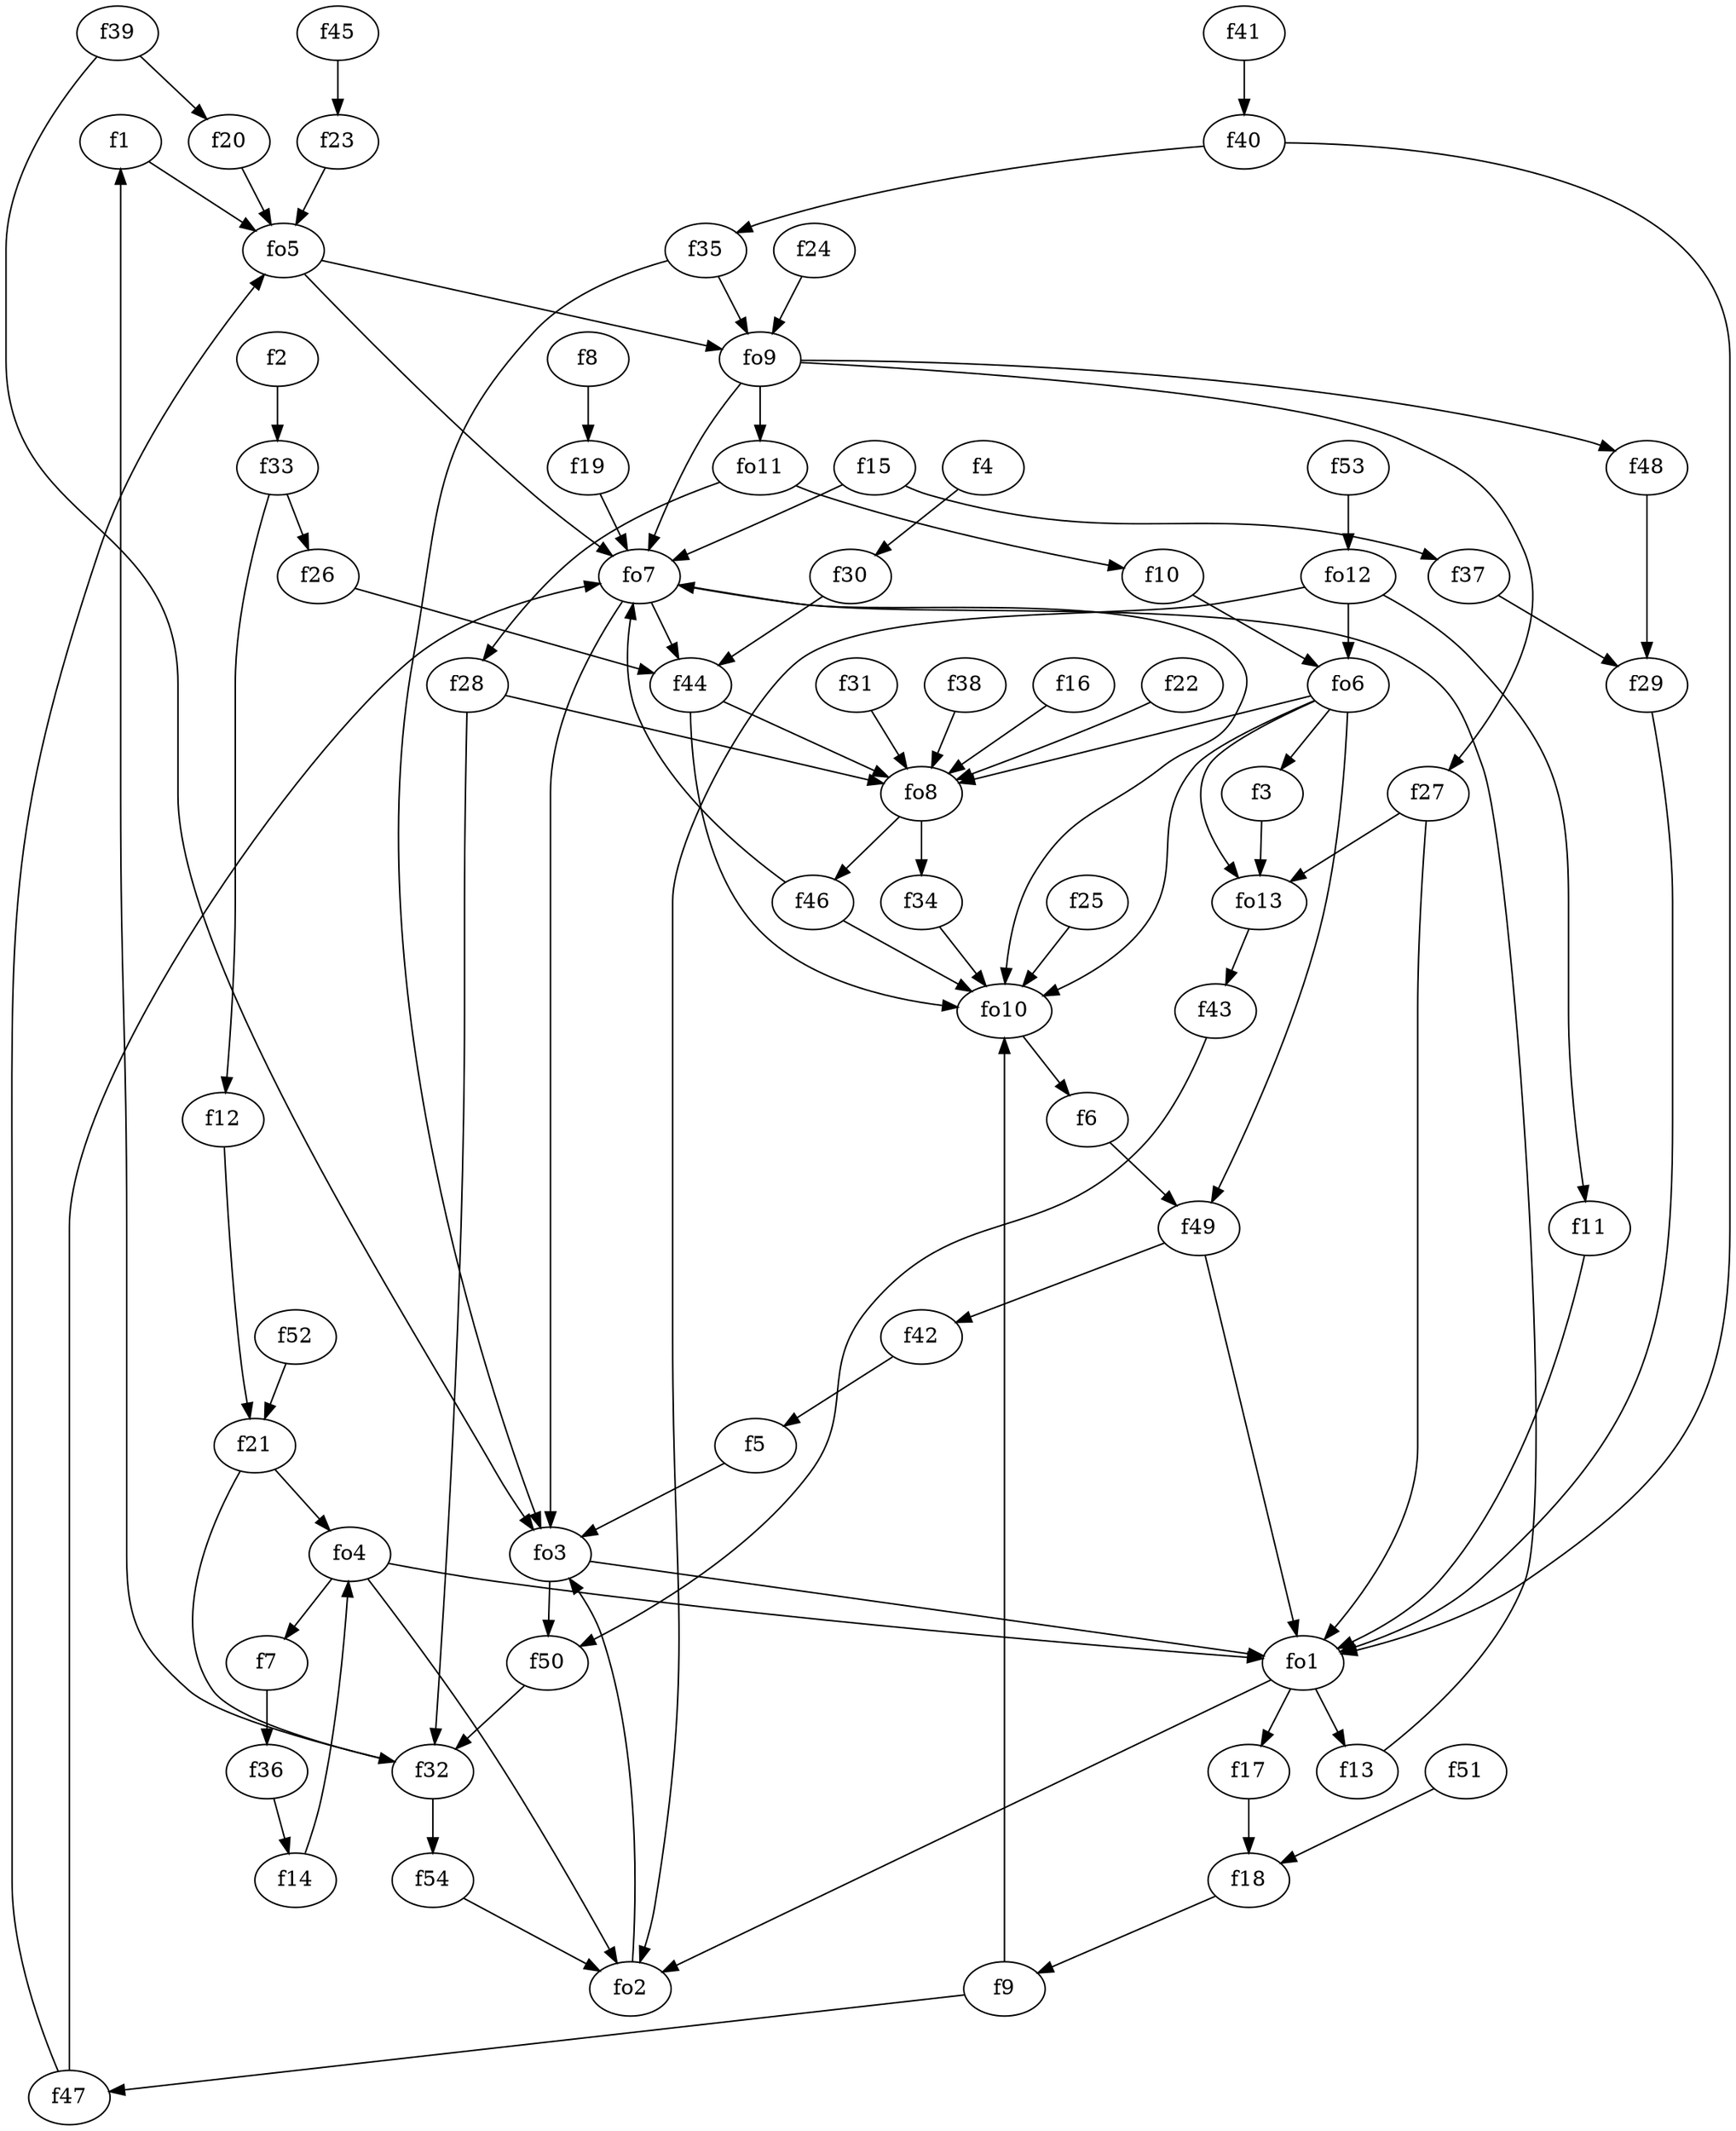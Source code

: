 strict digraph  {
f1;
f2;
f3;
f4;
f5;
f6;
f7;
f8;
f9;
f10;
f11;
f12;
f13;
f14;
f15;
f16;
f17;
f18;
f19;
f20;
f21;
f22;
f23;
f24;
f25;
f26;
f27;
f28;
f29;
f30;
f31;
f32;
f33;
f34;
f35;
f36;
f37;
f38;
f39;
f40;
f41;
f42;
f43;
f44;
f45;
f46;
f47;
f48;
f49;
f50;
f51;
f52;
f53;
f54;
fo1;
fo2;
fo3;
fo4;
fo5;
fo6;
fo7;
fo8;
fo9;
fo10;
fo11;
fo12;
fo13;
f1 -> fo5  [weight=2];
f2 -> f33  [weight=2];
f3 -> fo13  [weight=2];
f4 -> f30  [weight=2];
f5 -> fo3  [weight=2];
f6 -> f49  [weight=2];
f7 -> f36  [weight=2];
f8 -> f19  [weight=2];
f9 -> fo10  [weight=2];
f9 -> f47  [weight=2];
f10 -> fo6  [weight=2];
f11 -> fo1  [weight=2];
f12 -> f21  [weight=2];
f13 -> fo7  [weight=2];
f14 -> fo4  [weight=2];
f15 -> f37  [weight=2];
f15 -> fo7  [weight=2];
f16 -> fo8  [weight=2];
f17 -> f18  [weight=2];
f18 -> f9  [weight=2];
f19 -> fo7  [weight=2];
f20 -> fo5  [weight=2];
f21 -> f32  [weight=2];
f21 -> fo4  [weight=2];
f22 -> fo8  [weight=2];
f23 -> fo5  [weight=2];
f24 -> fo9  [weight=2];
f25 -> fo10  [weight=2];
f26 -> f44  [weight=2];
f27 -> fo1  [weight=2];
f27 -> fo13  [weight=2];
f28 -> f32  [weight=2];
f28 -> fo8  [weight=2];
f29 -> fo1  [weight=2];
f30 -> f44  [weight=2];
f31 -> fo8  [weight=2];
f32 -> f54  [weight=2];
f32 -> f1  [weight=2];
f33 -> f26  [weight=2];
f33 -> f12  [weight=2];
f34 -> fo10  [weight=2];
f35 -> fo3  [weight=2];
f35 -> fo9  [weight=2];
f36 -> f14  [weight=2];
f37 -> f29  [weight=2];
f38 -> fo8  [weight=2];
f39 -> f20  [weight=2];
f39 -> fo3  [weight=2];
f40 -> f35  [weight=2];
f40 -> fo1  [weight=2];
f41 -> f40  [weight=2];
f42 -> f5  [weight=2];
f43 -> f50  [weight=2];
f44 -> fo8  [weight=2];
f44 -> fo10  [weight=2];
f45 -> f23  [weight=2];
f46 -> fo7  [weight=2];
f46 -> fo10  [weight=2];
f47 -> fo5  [weight=2];
f47 -> fo7  [weight=2];
f48 -> f29  [weight=2];
f49 -> f42  [weight=2];
f49 -> fo1  [weight=2];
f50 -> f32  [weight=2];
f51 -> f18  [weight=2];
f52 -> f21  [weight=2];
f53 -> fo12  [weight=2];
f54 -> fo2  [weight=2];
fo1 -> fo2  [weight=2];
fo1 -> f13  [weight=2];
fo1 -> f17  [weight=2];
fo2 -> fo3  [weight=2];
fo3 -> fo1  [weight=2];
fo3 -> f50  [weight=2];
fo4 -> fo1  [weight=2];
fo4 -> f7  [weight=2];
fo4 -> fo2  [weight=2];
fo5 -> fo7  [weight=2];
fo5 -> fo9  [weight=2];
fo6 -> f3  [weight=2];
fo6 -> fo13  [weight=2];
fo6 -> f49  [weight=2];
fo6 -> fo10  [weight=2];
fo6 -> fo8  [weight=2];
fo7 -> fo3  [weight=2];
fo7 -> f44  [weight=2];
fo7 -> fo10  [weight=2];
fo8 -> f34  [weight=2];
fo8 -> f46  [weight=2];
fo9 -> f27  [weight=2];
fo9 -> fo11  [weight=2];
fo9 -> fo7  [weight=2];
fo9 -> f48  [weight=2];
fo10 -> f6  [weight=2];
fo11 -> f28  [weight=2];
fo11 -> f10  [weight=2];
fo12 -> fo6  [weight=2];
fo12 -> f11  [weight=2];
fo12 -> fo2  [weight=2];
fo13 -> f43  [weight=2];
}
